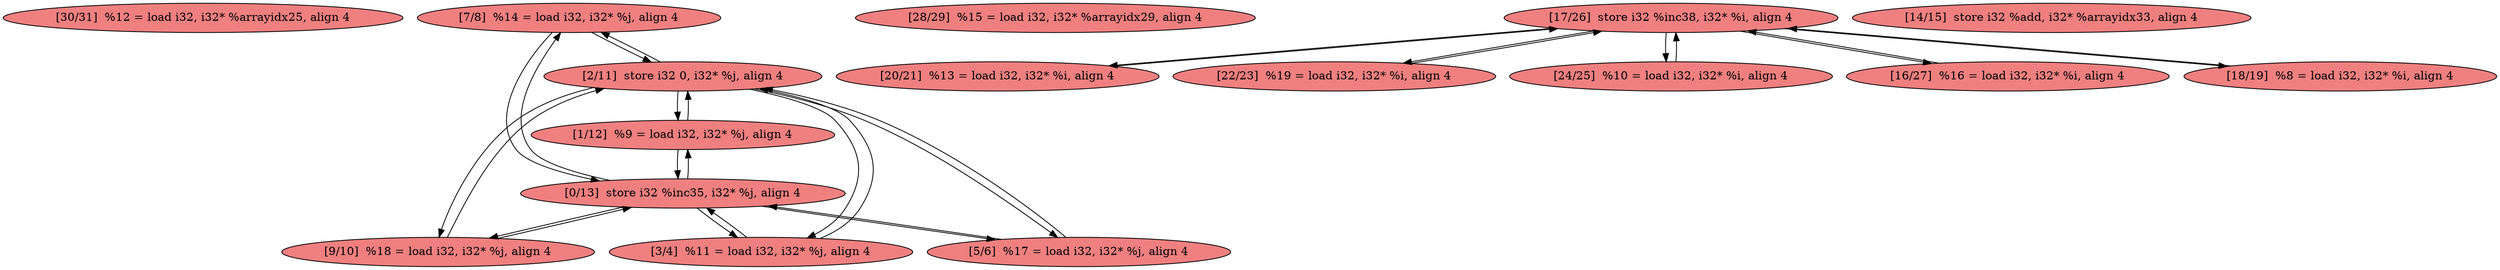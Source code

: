 
digraph G {


node482 [fillcolor=lightcoral,label="[30/31]  %12 = load i32, i32* %arrayidx25, align 4",shape=ellipse,style=filled ]
node481 [fillcolor=lightcoral,label="[7/8]  %14 = load i32, i32* %j, align 4",shape=ellipse,style=filled ]
node480 [fillcolor=lightcoral,label="[28/29]  %15 = load i32, i32* %arrayidx29, align 4",shape=ellipse,style=filled ]
node479 [fillcolor=lightcoral,label="[9/10]  %18 = load i32, i32* %j, align 4",shape=ellipse,style=filled ]
node483 [fillcolor=lightcoral,label="[17/26]  store i32 %inc38, i32* %i, align 4",shape=ellipse,style=filled ]
node476 [fillcolor=lightcoral,label="[20/21]  %13 = load i32, i32* %i, align 4",shape=ellipse,style=filled ]
node475 [fillcolor=lightcoral,label="[22/23]  %19 = load i32, i32* %i, align 4",shape=ellipse,style=filled ]
node469 [fillcolor=lightcoral,label="[14/15]  store i32 %add, i32* %arrayidx33, align 4",shape=ellipse,style=filled ]
node477 [fillcolor=lightcoral,label="[3/4]  %11 = load i32, i32* %j, align 4",shape=ellipse,style=filled ]
node472 [fillcolor=lightcoral,label="[2/11]  store i32 0, i32* %j, align 4",shape=ellipse,style=filled ]
node468 [fillcolor=lightcoral,label="[0/13]  store i32 %inc35, i32* %j, align 4",shape=ellipse,style=filled ]
node478 [fillcolor=lightcoral,label="[24/25]  %10 = load i32, i32* %i, align 4",shape=ellipse,style=filled ]
node470 [fillcolor=lightcoral,label="[16/27]  %16 = load i32, i32* %i, align 4",shape=ellipse,style=filled ]
node471 [fillcolor=lightcoral,label="[5/6]  %17 = load i32, i32* %j, align 4",shape=ellipse,style=filled ]
node474 [fillcolor=lightcoral,label="[1/12]  %9 = load i32, i32* %j, align 4",shape=ellipse,style=filled ]
node473 [fillcolor=lightcoral,label="[18/19]  %8 = load i32, i32* %i, align 4",shape=ellipse,style=filled ]

node472->node481 [ ]
node481->node472 [ ]
node472->node479 [ ]
node474->node472 [ ]
node479->node472 [ ]
node477->node472 [ ]
node474->node468 [ ]
node468->node474 [ ]
node468->node481 [ ]
node468->node477 [ ]
node476->node483 [ ]
node483->node476 [ ]
node472->node474 [ ]
node472->node471 [ ]
node471->node468 [ ]
node475->node483 [ ]
node483->node470 [ ]
node477->node468 [ ]
node483->node475 [ ]
node478->node483 [ ]
node468->node471 [ ]
node479->node468 [ ]
node483->node478 [ ]
node468->node479 [ ]
node472->node477 [ ]
node471->node472 [ ]
node470->node483 [ ]
node483->node473 [ ]
node481->node468 [ ]
node473->node483 [ ]


}
